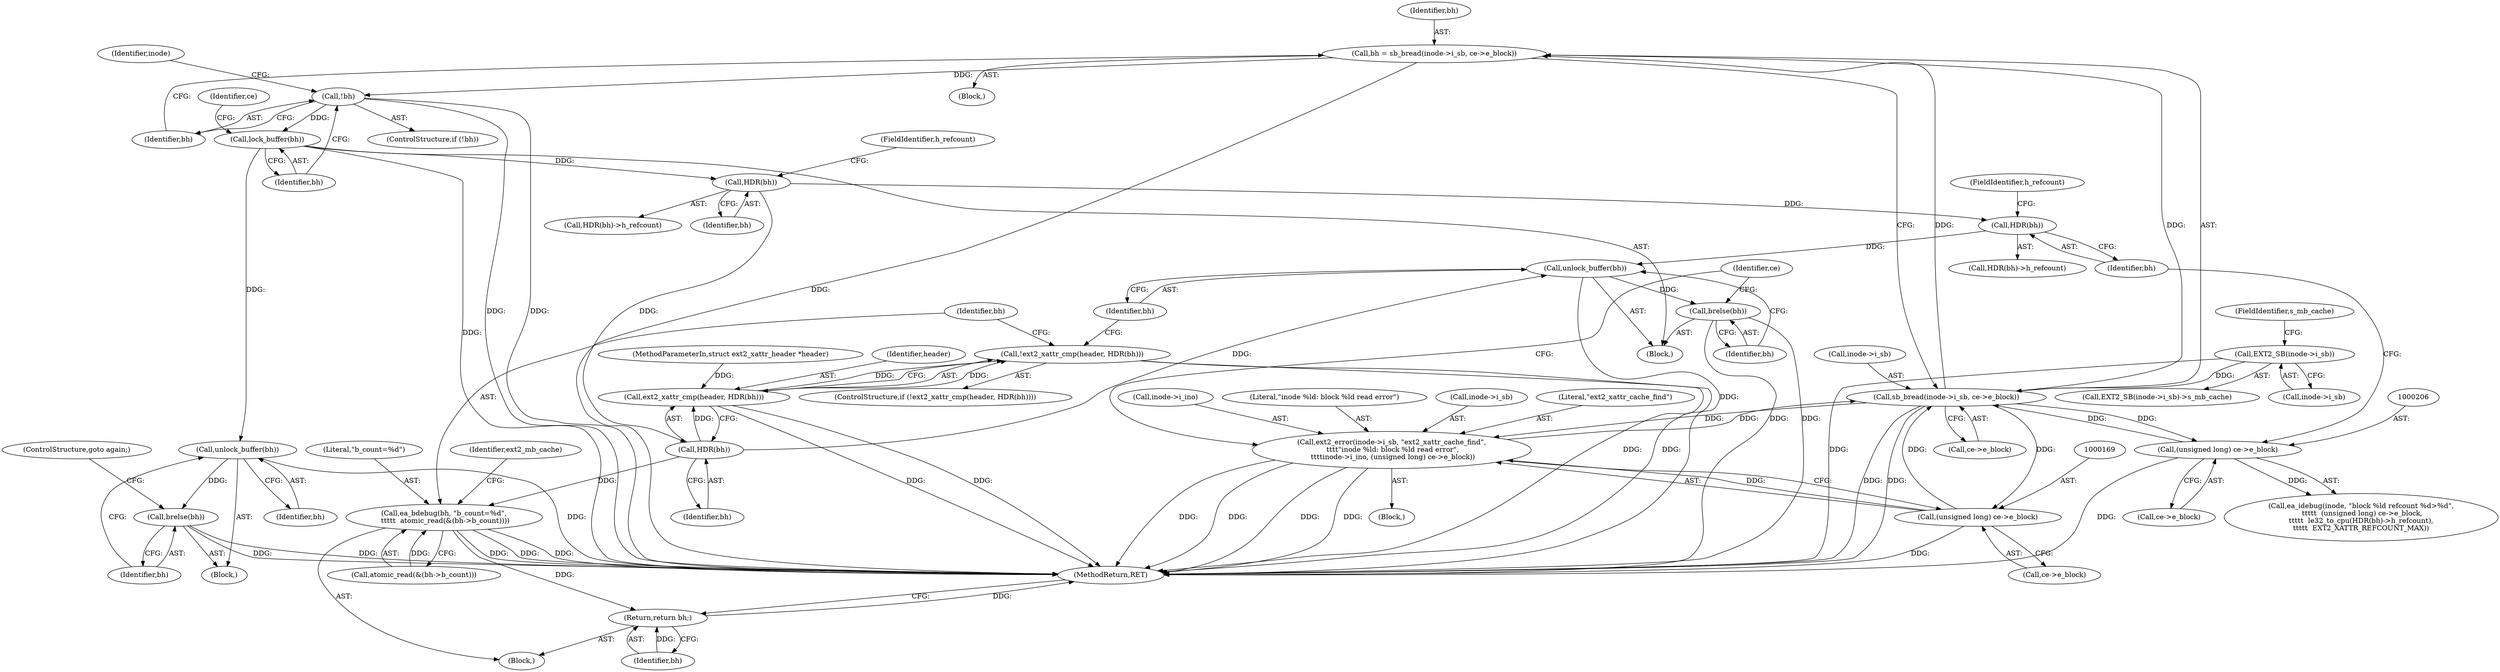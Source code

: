 digraph "0_linux_be0726d33cb8f411945884664924bed3cb8c70ee_4@API" {
"1000146" [label="(Call,bh = sb_bread(inode->i_sb, ce->e_block))"];
"1000148" [label="(Call,sb_bread(inode->i_sb, ce->e_block))"];
"1000159" [label="(Call,ext2_error(inode->i_sb, \"ext2_xattr_cache_find\",\n \t\t\t\t\"inode %ld: block %ld read error\",\n \t\t\t\tinode->i_ino, (unsigned long) ce->e_block))"];
"1000168" [label="(Call,(unsigned long) ce->e_block)"];
"1000118" [label="(Call,EXT2_SB(inode->i_sb))"];
"1000205" [label="(Call,(unsigned long) ce->e_block)"];
"1000156" [label="(Call,!bh)"];
"1000175" [label="(Call,lock_buffer(bh))"];
"1000187" [label="(Call,unlock_buffer(bh))"];
"1000189" [label="(Call,brelse(bh))"];
"1000197" [label="(Call,HDR(bh))"];
"1000212" [label="(Call,HDR(bh))"];
"1000240" [label="(Call,unlock_buffer(bh))"];
"1000242" [label="(Call,brelse(bh))"];
"1000221" [label="(Call,HDR(bh))"];
"1000219" [label="(Call,ext2_xattr_cmp(header, HDR(bh)))"];
"1000218" [label="(Call,!ext2_xattr_cmp(header, HDR(bh)))"];
"1000224" [label="(Call,ea_bdebug(bh, \"b_count=%d\",\n \t\t\t\t\t  atomic_read(&(bh->b_count))))"];
"1000238" [label="(Return,return bh;)"];
"1000197" [label="(Call,HDR(bh))"];
"1000242" [label="(Call,brelse(bh))"];
"1000188" [label="(Identifier,bh)"];
"1000175" [label="(Call,lock_buffer(bh))"];
"1000198" [label="(Identifier,bh)"];
"1000196" [label="(Call,HDR(bh)->h_refcount)"];
"1000224" [label="(Call,ea_bdebug(bh, \"b_count=%d\",\n \t\t\t\t\t  atomic_read(&(bh->b_count))))"];
"1000243" [label="(Identifier,bh)"];
"1000220" [label="(Identifier,header)"];
"1000221" [label="(Call,HDR(bh))"];
"1000122" [label="(FieldIdentifier,s_mb_cache)"];
"1000191" [label="(ControlStructure,goto again;)"];
"1000212" [label="(Call,HDR(bh))"];
"1000223" [label="(Block,)"];
"1000222" [label="(Identifier,bh)"];
"1000157" [label="(Identifier,bh)"];
"1000205" [label="(Call,(unsigned long) ce->e_block)"];
"1000117" [label="(Call,EXT2_SB(inode->i_sb)->s_mb_cache)"];
"1000213" [label="(Identifier,bh)"];
"1000155" [label="(ControlStructure,if (!bh))"];
"1000104" [label="(MethodParameterIn,struct ext2_xattr_header *header)"];
"1000225" [label="(Identifier,bh)"];
"1000165" [label="(Call,inode->i_ino)"];
"1000189" [label="(Call,brelse(bh))"];
"1000251" [label="(MethodReturn,RET)"];
"1000190" [label="(Identifier,bh)"];
"1000161" [label="(Identifier,inode)"];
"1000156" [label="(Call,!bh)"];
"1000164" [label="(Literal,\"inode %ld: block %ld read error\")"];
"1000119" [label="(Call,inode->i_sb)"];
"1000118" [label="(Call,EXT2_SB(inode->i_sb))"];
"1000219" [label="(Call,ext2_xattr_cmp(header, HDR(bh)))"];
"1000148" [label="(Call,sb_bread(inode->i_sb, ce->e_block))"];
"1000160" [label="(Call,inode->i_sb)"];
"1000147" [label="(Identifier,bh)"];
"1000214" [label="(FieldIdentifier,h_refcount)"];
"1000146" [label="(Call,bh = sb_bread(inode->i_sb, ce->e_block))"];
"1000245" [label="(Identifier,ce)"];
"1000183" [label="(Block,)"];
"1000211" [label="(Call,HDR(bh)->h_refcount)"];
"1000217" [label="(ControlStructure,if (!ext2_xattr_cmp(header, HDR(bh))))"];
"1000240" [label="(Call,unlock_buffer(bh))"];
"1000207" [label="(Call,ce->e_block)"];
"1000159" [label="(Call,ext2_error(inode->i_sb, \"ext2_xattr_cache_find\",\n \t\t\t\t\"inode %ld: block %ld read error\",\n \t\t\t\tinode->i_ino, (unsigned long) ce->e_block))"];
"1000187" [label="(Call,unlock_buffer(bh))"];
"1000168" [label="(Call,(unsigned long) ce->e_block)"];
"1000163" [label="(Literal,\"ext2_xattr_cache_find\")"];
"1000202" [label="(Call,ea_idebug(inode, \"block %ld refcount %d>%d\",\n \t\t\t\t\t  (unsigned long) ce->e_block,\n\t\t\t\t\t  le32_to_cpu(HDR(bh)->h_refcount),\n\t\t\t\t\t  EXT2_XATTR_REFCOUNT_MAX))"];
"1000149" [label="(Call,inode->i_sb)"];
"1000241" [label="(Identifier,bh)"];
"1000233" [label="(Identifier,ext2_mb_cache)"];
"1000238" [label="(Return,return bh;)"];
"1000226" [label="(Literal,\"b_count=%d\")"];
"1000176" [label="(Identifier,bh)"];
"1000152" [label="(Call,ce->e_block)"];
"1000170" [label="(Call,ce->e_block)"];
"1000174" [label="(Block,)"];
"1000218" [label="(Call,!ext2_xattr_cmp(header, HDR(bh)))"];
"1000158" [label="(Block,)"];
"1000199" [label="(FieldIdentifier,h_refcount)"];
"1000239" [label="(Identifier,bh)"];
"1000181" [label="(Identifier,ce)"];
"1000227" [label="(Call,atomic_read(&(bh->b_count)))"];
"1000144" [label="(Block,)"];
"1000146" -> "1000144"  [label="AST: "];
"1000146" -> "1000148"  [label="CFG: "];
"1000147" -> "1000146"  [label="AST: "];
"1000148" -> "1000146"  [label="AST: "];
"1000157" -> "1000146"  [label="CFG: "];
"1000146" -> "1000251"  [label="DDG: "];
"1000148" -> "1000146"  [label="DDG: "];
"1000148" -> "1000146"  [label="DDG: "];
"1000146" -> "1000156"  [label="DDG: "];
"1000148" -> "1000152"  [label="CFG: "];
"1000149" -> "1000148"  [label="AST: "];
"1000152" -> "1000148"  [label="AST: "];
"1000148" -> "1000251"  [label="DDG: "];
"1000148" -> "1000251"  [label="DDG: "];
"1000159" -> "1000148"  [label="DDG: "];
"1000118" -> "1000148"  [label="DDG: "];
"1000205" -> "1000148"  [label="DDG: "];
"1000168" -> "1000148"  [label="DDG: "];
"1000148" -> "1000159"  [label="DDG: "];
"1000148" -> "1000168"  [label="DDG: "];
"1000148" -> "1000205"  [label="DDG: "];
"1000159" -> "1000158"  [label="AST: "];
"1000159" -> "1000168"  [label="CFG: "];
"1000160" -> "1000159"  [label="AST: "];
"1000163" -> "1000159"  [label="AST: "];
"1000164" -> "1000159"  [label="AST: "];
"1000165" -> "1000159"  [label="AST: "];
"1000168" -> "1000159"  [label="AST: "];
"1000245" -> "1000159"  [label="CFG: "];
"1000159" -> "1000251"  [label="DDG: "];
"1000159" -> "1000251"  [label="DDG: "];
"1000159" -> "1000251"  [label="DDG: "];
"1000159" -> "1000251"  [label="DDG: "];
"1000168" -> "1000159"  [label="DDG: "];
"1000168" -> "1000170"  [label="CFG: "];
"1000169" -> "1000168"  [label="AST: "];
"1000170" -> "1000168"  [label="AST: "];
"1000168" -> "1000251"  [label="DDG: "];
"1000118" -> "1000117"  [label="AST: "];
"1000118" -> "1000119"  [label="CFG: "];
"1000119" -> "1000118"  [label="AST: "];
"1000122" -> "1000118"  [label="CFG: "];
"1000118" -> "1000251"  [label="DDG: "];
"1000205" -> "1000202"  [label="AST: "];
"1000205" -> "1000207"  [label="CFG: "];
"1000206" -> "1000205"  [label="AST: "];
"1000207" -> "1000205"  [label="AST: "];
"1000213" -> "1000205"  [label="CFG: "];
"1000205" -> "1000251"  [label="DDG: "];
"1000205" -> "1000202"  [label="DDG: "];
"1000156" -> "1000155"  [label="AST: "];
"1000156" -> "1000157"  [label="CFG: "];
"1000157" -> "1000156"  [label="AST: "];
"1000161" -> "1000156"  [label="CFG: "];
"1000176" -> "1000156"  [label="CFG: "];
"1000156" -> "1000251"  [label="DDG: "];
"1000156" -> "1000251"  [label="DDG: "];
"1000156" -> "1000175"  [label="DDG: "];
"1000175" -> "1000174"  [label="AST: "];
"1000175" -> "1000176"  [label="CFG: "];
"1000176" -> "1000175"  [label="AST: "];
"1000181" -> "1000175"  [label="CFG: "];
"1000175" -> "1000251"  [label="DDG: "];
"1000175" -> "1000187"  [label="DDG: "];
"1000175" -> "1000197"  [label="DDG: "];
"1000187" -> "1000183"  [label="AST: "];
"1000187" -> "1000188"  [label="CFG: "];
"1000188" -> "1000187"  [label="AST: "];
"1000190" -> "1000187"  [label="CFG: "];
"1000187" -> "1000251"  [label="DDG: "];
"1000187" -> "1000189"  [label="DDG: "];
"1000189" -> "1000183"  [label="AST: "];
"1000189" -> "1000190"  [label="CFG: "];
"1000190" -> "1000189"  [label="AST: "];
"1000191" -> "1000189"  [label="CFG: "];
"1000189" -> "1000251"  [label="DDG: "];
"1000189" -> "1000251"  [label="DDG: "];
"1000197" -> "1000196"  [label="AST: "];
"1000197" -> "1000198"  [label="CFG: "];
"1000198" -> "1000197"  [label="AST: "];
"1000199" -> "1000197"  [label="CFG: "];
"1000197" -> "1000212"  [label="DDG: "];
"1000197" -> "1000221"  [label="DDG: "];
"1000212" -> "1000211"  [label="AST: "];
"1000212" -> "1000213"  [label="CFG: "];
"1000213" -> "1000212"  [label="AST: "];
"1000214" -> "1000212"  [label="CFG: "];
"1000212" -> "1000240"  [label="DDG: "];
"1000240" -> "1000174"  [label="AST: "];
"1000240" -> "1000241"  [label="CFG: "];
"1000241" -> "1000240"  [label="AST: "];
"1000243" -> "1000240"  [label="CFG: "];
"1000240" -> "1000251"  [label="DDG: "];
"1000221" -> "1000240"  [label="DDG: "];
"1000240" -> "1000242"  [label="DDG: "];
"1000242" -> "1000174"  [label="AST: "];
"1000242" -> "1000243"  [label="CFG: "];
"1000243" -> "1000242"  [label="AST: "];
"1000245" -> "1000242"  [label="CFG: "];
"1000242" -> "1000251"  [label="DDG: "];
"1000242" -> "1000251"  [label="DDG: "];
"1000221" -> "1000219"  [label="AST: "];
"1000221" -> "1000222"  [label="CFG: "];
"1000222" -> "1000221"  [label="AST: "];
"1000219" -> "1000221"  [label="CFG: "];
"1000221" -> "1000219"  [label="DDG: "];
"1000221" -> "1000224"  [label="DDG: "];
"1000219" -> "1000218"  [label="AST: "];
"1000220" -> "1000219"  [label="AST: "];
"1000218" -> "1000219"  [label="CFG: "];
"1000219" -> "1000251"  [label="DDG: "];
"1000219" -> "1000251"  [label="DDG: "];
"1000219" -> "1000218"  [label="DDG: "];
"1000219" -> "1000218"  [label="DDG: "];
"1000104" -> "1000219"  [label="DDG: "];
"1000218" -> "1000217"  [label="AST: "];
"1000225" -> "1000218"  [label="CFG: "];
"1000241" -> "1000218"  [label="CFG: "];
"1000218" -> "1000251"  [label="DDG: "];
"1000218" -> "1000251"  [label="DDG: "];
"1000224" -> "1000223"  [label="AST: "];
"1000224" -> "1000227"  [label="CFG: "];
"1000225" -> "1000224"  [label="AST: "];
"1000226" -> "1000224"  [label="AST: "];
"1000227" -> "1000224"  [label="AST: "];
"1000233" -> "1000224"  [label="CFG: "];
"1000224" -> "1000251"  [label="DDG: "];
"1000224" -> "1000251"  [label="DDG: "];
"1000224" -> "1000251"  [label="DDG: "];
"1000227" -> "1000224"  [label="DDG: "];
"1000224" -> "1000238"  [label="DDG: "];
"1000238" -> "1000223"  [label="AST: "];
"1000238" -> "1000239"  [label="CFG: "];
"1000239" -> "1000238"  [label="AST: "];
"1000251" -> "1000238"  [label="CFG: "];
"1000238" -> "1000251"  [label="DDG: "];
"1000239" -> "1000238"  [label="DDG: "];
}
